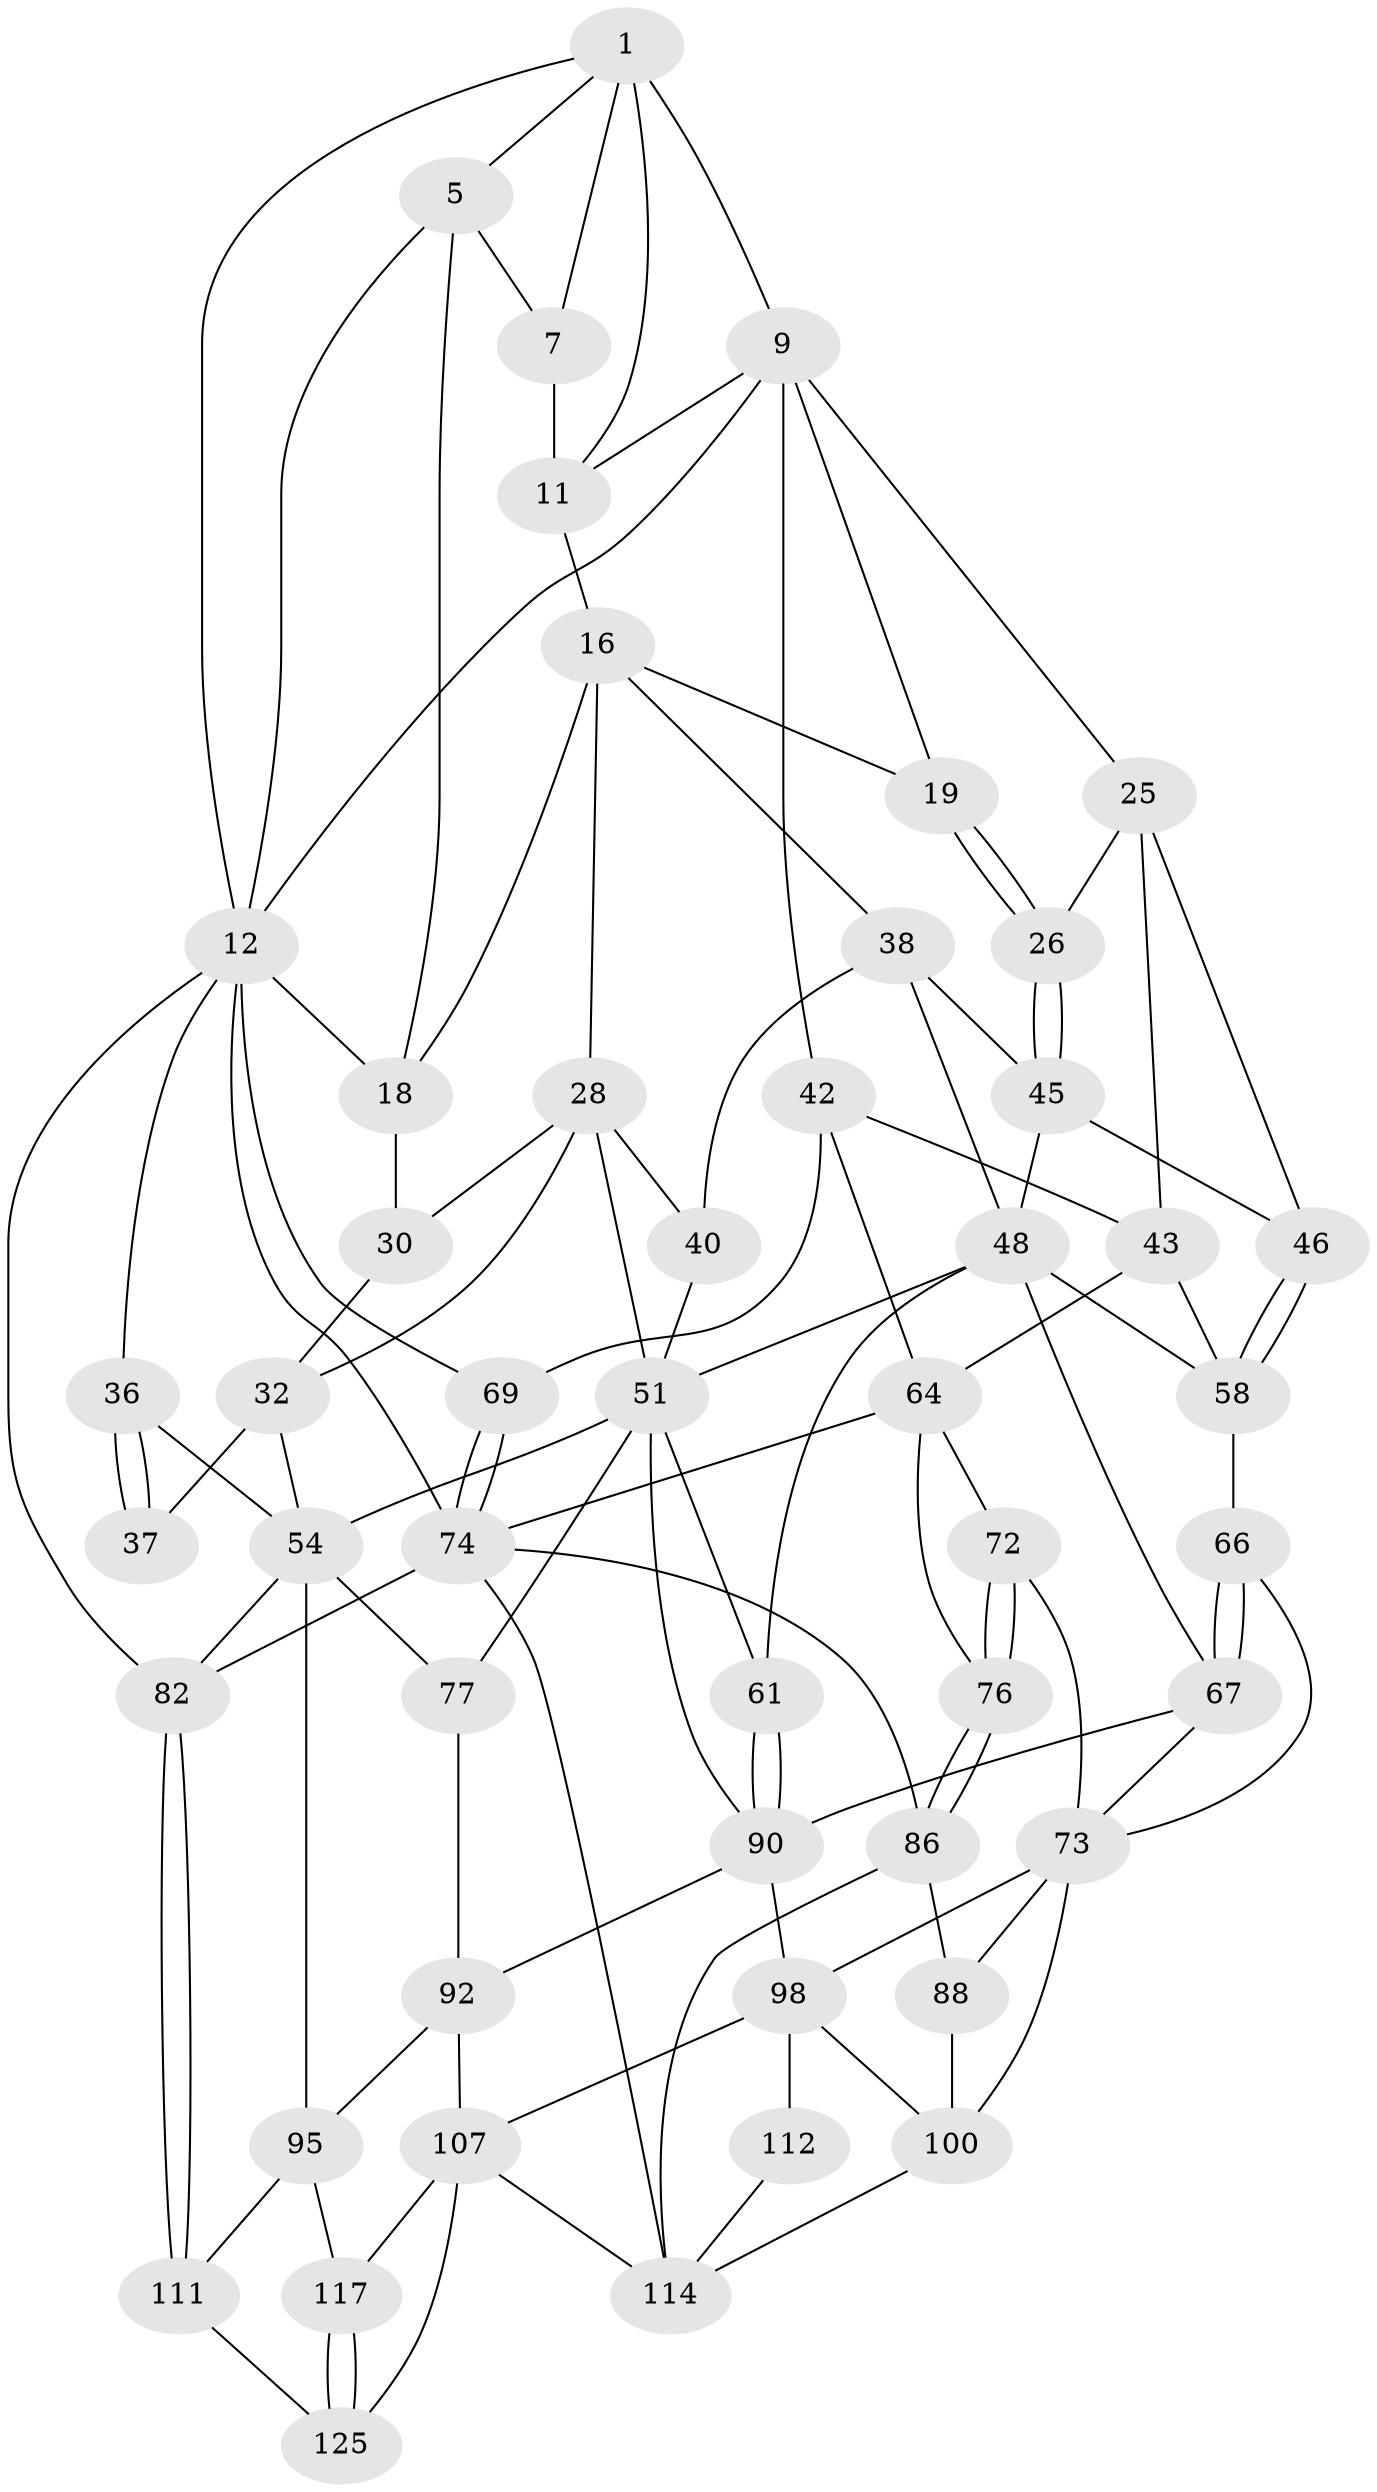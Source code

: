 // original degree distribution, {3: 0.015873015873015872, 5: 0.5714285714285714, 4: 0.21428571428571427, 6: 0.1984126984126984}
// Generated by graph-tools (version 1.1) at 2025/21/03/04/25 18:21:30]
// undirected, 50 vertices, 113 edges
graph export_dot {
graph [start="1"]
  node [color=gray90,style=filled];
  1 [pos="+0.7644606175863237+0",super="+6+2"];
  5 [pos="+0.7639310047275206+0",super="+8"];
  7 [pos="+0.4666677546710383+0.04174538760706798"];
  9 [pos="+0.7404384529283868+0.1470969589715658",super="+10+24"];
  11 [pos="+0.6746585371748094+0.09117679332685004",super="+15"];
  12 [pos="+1+0",super="+34+13"];
  16 [pos="+0.4656032436133401+0.17126407115750297",super="+17+20"];
  18 [pos="+0.17379490025951913+0.050527989830802936",super="+21"];
  19 [pos="+0.6585909550994781+0.17841571549491334"];
  25 [pos="+0.7941200629543186+0.2751554693191373",super="+44"];
  26 [pos="+0.7273981580582826+0.2803493591886918"];
  28 [pos="+0.24180281333002487+0.295779550424548",super="+41+29"];
  30 [pos="+0.11181986944810506+0.19165236190663154",super="+31"];
  32 [pos="+0.20532833588692032+0.310224717831943",super="+33+55"];
  36 [pos="+0+0.3789382935306822"];
  37 [pos="+0+0.37039196775260613"];
  38 [pos="+0.5031085433477912+0.2613588807731315",super="+39"];
  40 [pos="+0.3346980958510488+0.35697429280405985"];
  42 [pos="+0.9127818650797742+0.42563624749775725",super="+63"];
  43 [pos="+0.8298013338874393+0.3792728112519933",super="+57"];
  45 [pos="+0.6535212943157965+0.3206310964526622",super="+47"];
  46 [pos="+0.6972871339270402+0.4296296634556356"];
  48 [pos="+0.5916518352773049+0.43558404949984836",super="+49"];
  51 [pos="+0.2921166665157354+0.5091201275681739",super="+52+56"];
  54 [pos="+0.1770695344526448+0.506078543101146",super="+70"];
  58 [pos="+0.6823358340073785+0.48986873542995013",super="+59"];
  61 [pos="+0.43267578703849763+0.6112649944399546"];
  64 [pos="+0.8624703558036322+0.5512997255644397",super="+65+75"];
  66 [pos="+0.6080065485607227+0.5841472767779285"];
  67 [pos="+0.48745881877672864+0.6312351180537114",super="+68"];
  69 [pos="+1+0.6625479181152862"];
  72 [pos="+0.7476075067246657+0.6590338573056891"];
  73 [pos="+0.7373596407865564+0.6622170518806553",super="+83"];
  74 [pos="+1+0.6686494662814528",super="+104"];
  76 [pos="+0.8599502562664403+0.7310434162006023"];
  77 [pos="+0.17398071993812989+0.6650381501045615",super="+78"];
  82 [pos="+0+1"];
  86 [pos="+0.847407434866597+0.8418477954202537",super="+87+105"];
  88 [pos="+0.7900746137743792+0.8486177264715873"];
  90 [pos="+0.3038665630922273+0.7816150388279578",super="+91+97"];
  92 [pos="+0.24701889085608886+0.8249623065753293",super="+93"];
  95 [pos="+0.16821686992238405+0.86986566373987",super="+96+118"];
  98 [pos="+0.5584500197395968+0.8333407917212421",super="+103+99"];
  100 [pos="+0.6481882886092616+0.8240826270234884",super="+101"];
  107 [pos="+0.36562819393388485+0.8864521803666483",super="+122+108"];
  111 [pos="+0+1"];
  112 [pos="+0.5366920468413895+0.9481322830060451"];
  114 [pos="+0.6202060592864224+1",super="+115+121"];
  117 [pos="+0.17462812633851163+0.9118915454840782"];
  125 [pos="+0.19721744489366855+1",super="+126"];
  1 -- 11;
  1 -- 7;
  1 -- 5;
  1 -- 9 [weight=2];
  1 -- 12;
  5 -- 18;
  5 -- 7;
  5 -- 12;
  7 -- 11;
  9 -- 11;
  9 -- 19;
  9 -- 42;
  9 -- 12;
  9 -- 25;
  11 -- 16;
  12 -- 69;
  12 -- 74;
  12 -- 82;
  12 -- 18;
  12 -- 36;
  16 -- 18;
  16 -- 28;
  16 -- 19;
  16 -- 38;
  18 -- 30 [weight=2];
  19 -- 26;
  19 -- 26;
  25 -- 26;
  25 -- 43;
  25 -- 46;
  26 -- 45;
  26 -- 45;
  28 -- 40;
  28 -- 51;
  28 -- 32;
  28 -- 30;
  30 -- 32;
  32 -- 37 [weight=2];
  32 -- 54;
  36 -- 37;
  36 -- 37;
  36 -- 54;
  38 -- 45;
  38 -- 40;
  38 -- 48;
  40 -- 51;
  42 -- 43;
  42 -- 64;
  42 -- 69;
  43 -- 64;
  43 -- 58;
  45 -- 48;
  45 -- 46;
  46 -- 58;
  46 -- 58;
  48 -- 58;
  48 -- 67;
  48 -- 61;
  48 -- 51;
  51 -- 77 [weight=2];
  51 -- 54;
  51 -- 90;
  51 -- 61;
  54 -- 82;
  54 -- 77 [weight=2];
  54 -- 95;
  58 -- 66;
  61 -- 90;
  61 -- 90;
  64 -- 72;
  64 -- 74;
  64 -- 76;
  66 -- 67;
  66 -- 67;
  66 -- 73;
  67 -- 73;
  67 -- 90;
  69 -- 74;
  69 -- 74;
  72 -- 73;
  72 -- 76;
  72 -- 76;
  73 -- 98;
  73 -- 100 [weight=2];
  73 -- 88;
  74 -- 82;
  74 -- 86;
  74 -- 114;
  76 -- 86;
  76 -- 86;
  77 -- 92;
  82 -- 111;
  82 -- 111;
  86 -- 88;
  86 -- 114;
  88 -- 100;
  90 -- 92;
  90 -- 98;
  92 -- 95;
  92 -- 107;
  95 -- 111;
  95 -- 117;
  98 -- 112 [weight=2];
  98 -- 107;
  98 -- 100;
  100 -- 114;
  107 -- 114;
  107 -- 125 [weight=2];
  107 -- 117;
  111 -- 125;
  112 -- 114;
  117 -- 125;
  117 -- 125;
}
